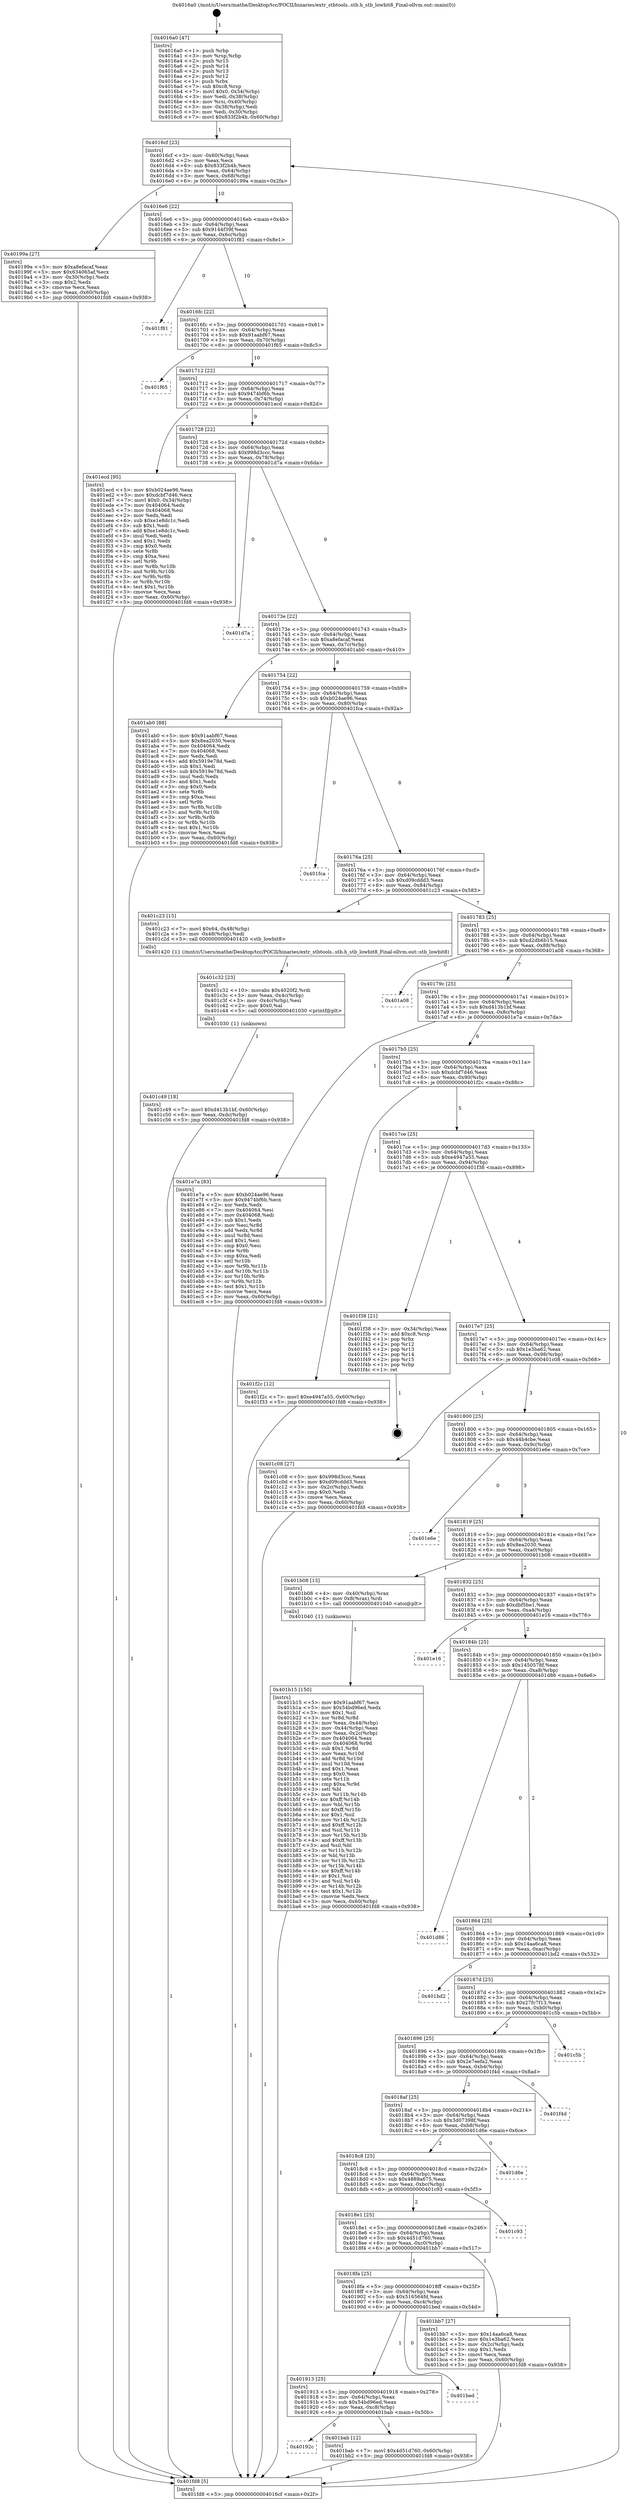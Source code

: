 digraph "0x4016a0" {
  label = "0x4016a0 (/mnt/c/Users/mathe/Desktop/tcc/POCII/binaries/extr_stbtools..stb.h_stb_lowbit8_Final-ollvm.out::main(0))"
  labelloc = "t"
  node[shape=record]

  Entry [label="",width=0.3,height=0.3,shape=circle,fillcolor=black,style=filled]
  "0x4016cf" [label="{
     0x4016cf [23]\l
     | [instrs]\l
     &nbsp;&nbsp;0x4016cf \<+3\>: mov -0x60(%rbp),%eax\l
     &nbsp;&nbsp;0x4016d2 \<+2\>: mov %eax,%ecx\l
     &nbsp;&nbsp;0x4016d4 \<+6\>: sub $0x833f2b4b,%ecx\l
     &nbsp;&nbsp;0x4016da \<+3\>: mov %eax,-0x64(%rbp)\l
     &nbsp;&nbsp;0x4016dd \<+3\>: mov %ecx,-0x68(%rbp)\l
     &nbsp;&nbsp;0x4016e0 \<+6\>: je 000000000040199a \<main+0x2fa\>\l
  }"]
  "0x40199a" [label="{
     0x40199a [27]\l
     | [instrs]\l
     &nbsp;&nbsp;0x40199a \<+5\>: mov $0xa8efacaf,%eax\l
     &nbsp;&nbsp;0x40199f \<+5\>: mov $0x634065af,%ecx\l
     &nbsp;&nbsp;0x4019a4 \<+3\>: mov -0x30(%rbp),%edx\l
     &nbsp;&nbsp;0x4019a7 \<+3\>: cmp $0x2,%edx\l
     &nbsp;&nbsp;0x4019aa \<+3\>: cmovne %ecx,%eax\l
     &nbsp;&nbsp;0x4019ad \<+3\>: mov %eax,-0x60(%rbp)\l
     &nbsp;&nbsp;0x4019b0 \<+5\>: jmp 0000000000401fd8 \<main+0x938\>\l
  }"]
  "0x4016e6" [label="{
     0x4016e6 [22]\l
     | [instrs]\l
     &nbsp;&nbsp;0x4016e6 \<+5\>: jmp 00000000004016eb \<main+0x4b\>\l
     &nbsp;&nbsp;0x4016eb \<+3\>: mov -0x64(%rbp),%eax\l
     &nbsp;&nbsp;0x4016ee \<+5\>: sub $0x9144f39f,%eax\l
     &nbsp;&nbsp;0x4016f3 \<+3\>: mov %eax,-0x6c(%rbp)\l
     &nbsp;&nbsp;0x4016f6 \<+6\>: je 0000000000401f81 \<main+0x8e1\>\l
  }"]
  "0x401fd8" [label="{
     0x401fd8 [5]\l
     | [instrs]\l
     &nbsp;&nbsp;0x401fd8 \<+5\>: jmp 00000000004016cf \<main+0x2f\>\l
  }"]
  "0x4016a0" [label="{
     0x4016a0 [47]\l
     | [instrs]\l
     &nbsp;&nbsp;0x4016a0 \<+1\>: push %rbp\l
     &nbsp;&nbsp;0x4016a1 \<+3\>: mov %rsp,%rbp\l
     &nbsp;&nbsp;0x4016a4 \<+2\>: push %r15\l
     &nbsp;&nbsp;0x4016a6 \<+2\>: push %r14\l
     &nbsp;&nbsp;0x4016a8 \<+2\>: push %r13\l
     &nbsp;&nbsp;0x4016aa \<+2\>: push %r12\l
     &nbsp;&nbsp;0x4016ac \<+1\>: push %rbx\l
     &nbsp;&nbsp;0x4016ad \<+7\>: sub $0xc8,%rsp\l
     &nbsp;&nbsp;0x4016b4 \<+7\>: movl $0x0,-0x34(%rbp)\l
     &nbsp;&nbsp;0x4016bb \<+3\>: mov %edi,-0x38(%rbp)\l
     &nbsp;&nbsp;0x4016be \<+4\>: mov %rsi,-0x40(%rbp)\l
     &nbsp;&nbsp;0x4016c2 \<+3\>: mov -0x38(%rbp),%edi\l
     &nbsp;&nbsp;0x4016c5 \<+3\>: mov %edi,-0x30(%rbp)\l
     &nbsp;&nbsp;0x4016c8 \<+7\>: movl $0x833f2b4b,-0x60(%rbp)\l
  }"]
  Exit [label="",width=0.3,height=0.3,shape=circle,fillcolor=black,style=filled,peripheries=2]
  "0x401f81" [label="{
     0x401f81\l
  }", style=dashed]
  "0x4016fc" [label="{
     0x4016fc [22]\l
     | [instrs]\l
     &nbsp;&nbsp;0x4016fc \<+5\>: jmp 0000000000401701 \<main+0x61\>\l
     &nbsp;&nbsp;0x401701 \<+3\>: mov -0x64(%rbp),%eax\l
     &nbsp;&nbsp;0x401704 \<+5\>: sub $0x91aabf67,%eax\l
     &nbsp;&nbsp;0x401709 \<+3\>: mov %eax,-0x70(%rbp)\l
     &nbsp;&nbsp;0x40170c \<+6\>: je 0000000000401f65 \<main+0x8c5\>\l
  }"]
  "0x401c49" [label="{
     0x401c49 [18]\l
     | [instrs]\l
     &nbsp;&nbsp;0x401c49 \<+7\>: movl $0xd413b1bf,-0x60(%rbp)\l
     &nbsp;&nbsp;0x401c50 \<+6\>: mov %eax,-0xdc(%rbp)\l
     &nbsp;&nbsp;0x401c56 \<+5\>: jmp 0000000000401fd8 \<main+0x938\>\l
  }"]
  "0x401f65" [label="{
     0x401f65\l
  }", style=dashed]
  "0x401712" [label="{
     0x401712 [22]\l
     | [instrs]\l
     &nbsp;&nbsp;0x401712 \<+5\>: jmp 0000000000401717 \<main+0x77\>\l
     &nbsp;&nbsp;0x401717 \<+3\>: mov -0x64(%rbp),%eax\l
     &nbsp;&nbsp;0x40171a \<+5\>: sub $0x9474bf6b,%eax\l
     &nbsp;&nbsp;0x40171f \<+3\>: mov %eax,-0x74(%rbp)\l
     &nbsp;&nbsp;0x401722 \<+6\>: je 0000000000401ecd \<main+0x82d\>\l
  }"]
  "0x401c32" [label="{
     0x401c32 [23]\l
     | [instrs]\l
     &nbsp;&nbsp;0x401c32 \<+10\>: movabs $0x4020f2,%rdi\l
     &nbsp;&nbsp;0x401c3c \<+3\>: mov %eax,-0x4c(%rbp)\l
     &nbsp;&nbsp;0x401c3f \<+3\>: mov -0x4c(%rbp),%esi\l
     &nbsp;&nbsp;0x401c42 \<+2\>: mov $0x0,%al\l
     &nbsp;&nbsp;0x401c44 \<+5\>: call 0000000000401030 \<printf@plt\>\l
     | [calls]\l
     &nbsp;&nbsp;0x401030 \{1\} (unknown)\l
  }"]
  "0x401ecd" [label="{
     0x401ecd [95]\l
     | [instrs]\l
     &nbsp;&nbsp;0x401ecd \<+5\>: mov $0xb024ae96,%eax\l
     &nbsp;&nbsp;0x401ed2 \<+5\>: mov $0xdcbf7d46,%ecx\l
     &nbsp;&nbsp;0x401ed7 \<+7\>: movl $0x0,-0x34(%rbp)\l
     &nbsp;&nbsp;0x401ede \<+7\>: mov 0x404064,%edx\l
     &nbsp;&nbsp;0x401ee5 \<+7\>: mov 0x404068,%esi\l
     &nbsp;&nbsp;0x401eec \<+2\>: mov %edx,%edi\l
     &nbsp;&nbsp;0x401eee \<+6\>: sub $0xe1e8dc1c,%edi\l
     &nbsp;&nbsp;0x401ef4 \<+3\>: sub $0x1,%edi\l
     &nbsp;&nbsp;0x401ef7 \<+6\>: add $0xe1e8dc1c,%edi\l
     &nbsp;&nbsp;0x401efd \<+3\>: imul %edi,%edx\l
     &nbsp;&nbsp;0x401f00 \<+3\>: and $0x1,%edx\l
     &nbsp;&nbsp;0x401f03 \<+3\>: cmp $0x0,%edx\l
     &nbsp;&nbsp;0x401f06 \<+4\>: sete %r8b\l
     &nbsp;&nbsp;0x401f0a \<+3\>: cmp $0xa,%esi\l
     &nbsp;&nbsp;0x401f0d \<+4\>: setl %r9b\l
     &nbsp;&nbsp;0x401f11 \<+3\>: mov %r8b,%r10b\l
     &nbsp;&nbsp;0x401f14 \<+3\>: and %r9b,%r10b\l
     &nbsp;&nbsp;0x401f17 \<+3\>: xor %r9b,%r8b\l
     &nbsp;&nbsp;0x401f1a \<+3\>: or %r8b,%r10b\l
     &nbsp;&nbsp;0x401f1d \<+4\>: test $0x1,%r10b\l
     &nbsp;&nbsp;0x401f21 \<+3\>: cmovne %ecx,%eax\l
     &nbsp;&nbsp;0x401f24 \<+3\>: mov %eax,-0x60(%rbp)\l
     &nbsp;&nbsp;0x401f27 \<+5\>: jmp 0000000000401fd8 \<main+0x938\>\l
  }"]
  "0x401728" [label="{
     0x401728 [22]\l
     | [instrs]\l
     &nbsp;&nbsp;0x401728 \<+5\>: jmp 000000000040172d \<main+0x8d\>\l
     &nbsp;&nbsp;0x40172d \<+3\>: mov -0x64(%rbp),%eax\l
     &nbsp;&nbsp;0x401730 \<+5\>: sub $0x998d3ccc,%eax\l
     &nbsp;&nbsp;0x401735 \<+3\>: mov %eax,-0x78(%rbp)\l
     &nbsp;&nbsp;0x401738 \<+6\>: je 0000000000401d7a \<main+0x6da\>\l
  }"]
  "0x40192c" [label="{
     0x40192c\l
  }", style=dashed]
  "0x401d7a" [label="{
     0x401d7a\l
  }", style=dashed]
  "0x40173e" [label="{
     0x40173e [22]\l
     | [instrs]\l
     &nbsp;&nbsp;0x40173e \<+5\>: jmp 0000000000401743 \<main+0xa3\>\l
     &nbsp;&nbsp;0x401743 \<+3\>: mov -0x64(%rbp),%eax\l
     &nbsp;&nbsp;0x401746 \<+5\>: sub $0xa8efacaf,%eax\l
     &nbsp;&nbsp;0x40174b \<+3\>: mov %eax,-0x7c(%rbp)\l
     &nbsp;&nbsp;0x40174e \<+6\>: je 0000000000401ab0 \<main+0x410\>\l
  }"]
  "0x401bab" [label="{
     0x401bab [12]\l
     | [instrs]\l
     &nbsp;&nbsp;0x401bab \<+7\>: movl $0x4d51d760,-0x60(%rbp)\l
     &nbsp;&nbsp;0x401bb2 \<+5\>: jmp 0000000000401fd8 \<main+0x938\>\l
  }"]
  "0x401ab0" [label="{
     0x401ab0 [88]\l
     | [instrs]\l
     &nbsp;&nbsp;0x401ab0 \<+5\>: mov $0x91aabf67,%eax\l
     &nbsp;&nbsp;0x401ab5 \<+5\>: mov $0x8ea2030,%ecx\l
     &nbsp;&nbsp;0x401aba \<+7\>: mov 0x404064,%edx\l
     &nbsp;&nbsp;0x401ac1 \<+7\>: mov 0x404068,%esi\l
     &nbsp;&nbsp;0x401ac8 \<+2\>: mov %edx,%edi\l
     &nbsp;&nbsp;0x401aca \<+6\>: add $0x5919e78d,%edi\l
     &nbsp;&nbsp;0x401ad0 \<+3\>: sub $0x1,%edi\l
     &nbsp;&nbsp;0x401ad3 \<+6\>: sub $0x5919e78d,%edi\l
     &nbsp;&nbsp;0x401ad9 \<+3\>: imul %edi,%edx\l
     &nbsp;&nbsp;0x401adc \<+3\>: and $0x1,%edx\l
     &nbsp;&nbsp;0x401adf \<+3\>: cmp $0x0,%edx\l
     &nbsp;&nbsp;0x401ae2 \<+4\>: sete %r8b\l
     &nbsp;&nbsp;0x401ae6 \<+3\>: cmp $0xa,%esi\l
     &nbsp;&nbsp;0x401ae9 \<+4\>: setl %r9b\l
     &nbsp;&nbsp;0x401aed \<+3\>: mov %r8b,%r10b\l
     &nbsp;&nbsp;0x401af0 \<+3\>: and %r9b,%r10b\l
     &nbsp;&nbsp;0x401af3 \<+3\>: xor %r9b,%r8b\l
     &nbsp;&nbsp;0x401af6 \<+3\>: or %r8b,%r10b\l
     &nbsp;&nbsp;0x401af9 \<+4\>: test $0x1,%r10b\l
     &nbsp;&nbsp;0x401afd \<+3\>: cmovne %ecx,%eax\l
     &nbsp;&nbsp;0x401b00 \<+3\>: mov %eax,-0x60(%rbp)\l
     &nbsp;&nbsp;0x401b03 \<+5\>: jmp 0000000000401fd8 \<main+0x938\>\l
  }"]
  "0x401754" [label="{
     0x401754 [22]\l
     | [instrs]\l
     &nbsp;&nbsp;0x401754 \<+5\>: jmp 0000000000401759 \<main+0xb9\>\l
     &nbsp;&nbsp;0x401759 \<+3\>: mov -0x64(%rbp),%eax\l
     &nbsp;&nbsp;0x40175c \<+5\>: sub $0xb024ae96,%eax\l
     &nbsp;&nbsp;0x401761 \<+3\>: mov %eax,-0x80(%rbp)\l
     &nbsp;&nbsp;0x401764 \<+6\>: je 0000000000401fca \<main+0x92a\>\l
  }"]
  "0x401913" [label="{
     0x401913 [25]\l
     | [instrs]\l
     &nbsp;&nbsp;0x401913 \<+5\>: jmp 0000000000401918 \<main+0x278\>\l
     &nbsp;&nbsp;0x401918 \<+3\>: mov -0x64(%rbp),%eax\l
     &nbsp;&nbsp;0x40191b \<+5\>: sub $0x54bd96ed,%eax\l
     &nbsp;&nbsp;0x401920 \<+6\>: mov %eax,-0xc8(%rbp)\l
     &nbsp;&nbsp;0x401926 \<+6\>: je 0000000000401bab \<main+0x50b\>\l
  }"]
  "0x401fca" [label="{
     0x401fca\l
  }", style=dashed]
  "0x40176a" [label="{
     0x40176a [25]\l
     | [instrs]\l
     &nbsp;&nbsp;0x40176a \<+5\>: jmp 000000000040176f \<main+0xcf\>\l
     &nbsp;&nbsp;0x40176f \<+3\>: mov -0x64(%rbp),%eax\l
     &nbsp;&nbsp;0x401772 \<+5\>: sub $0xd09cddd3,%eax\l
     &nbsp;&nbsp;0x401777 \<+6\>: mov %eax,-0x84(%rbp)\l
     &nbsp;&nbsp;0x40177d \<+6\>: je 0000000000401c23 \<main+0x583\>\l
  }"]
  "0x401bed" [label="{
     0x401bed\l
  }", style=dashed]
  "0x401c23" [label="{
     0x401c23 [15]\l
     | [instrs]\l
     &nbsp;&nbsp;0x401c23 \<+7\>: movl $0x64,-0x48(%rbp)\l
     &nbsp;&nbsp;0x401c2a \<+3\>: mov -0x48(%rbp),%edi\l
     &nbsp;&nbsp;0x401c2d \<+5\>: call 0000000000401420 \<stb_lowbit8\>\l
     | [calls]\l
     &nbsp;&nbsp;0x401420 \{1\} (/mnt/c/Users/mathe/Desktop/tcc/POCII/binaries/extr_stbtools..stb.h_stb_lowbit8_Final-ollvm.out::stb_lowbit8)\l
  }"]
  "0x401783" [label="{
     0x401783 [25]\l
     | [instrs]\l
     &nbsp;&nbsp;0x401783 \<+5\>: jmp 0000000000401788 \<main+0xe8\>\l
     &nbsp;&nbsp;0x401788 \<+3\>: mov -0x64(%rbp),%eax\l
     &nbsp;&nbsp;0x40178b \<+5\>: sub $0xd2db6b15,%eax\l
     &nbsp;&nbsp;0x401790 \<+6\>: mov %eax,-0x88(%rbp)\l
     &nbsp;&nbsp;0x401796 \<+6\>: je 0000000000401a08 \<main+0x368\>\l
  }"]
  "0x4018fa" [label="{
     0x4018fa [25]\l
     | [instrs]\l
     &nbsp;&nbsp;0x4018fa \<+5\>: jmp 00000000004018ff \<main+0x25f\>\l
     &nbsp;&nbsp;0x4018ff \<+3\>: mov -0x64(%rbp),%eax\l
     &nbsp;&nbsp;0x401902 \<+5\>: sub $0x516564fd,%eax\l
     &nbsp;&nbsp;0x401907 \<+6\>: mov %eax,-0xc4(%rbp)\l
     &nbsp;&nbsp;0x40190d \<+6\>: je 0000000000401bed \<main+0x54d\>\l
  }"]
  "0x401a08" [label="{
     0x401a08\l
  }", style=dashed]
  "0x40179c" [label="{
     0x40179c [25]\l
     | [instrs]\l
     &nbsp;&nbsp;0x40179c \<+5\>: jmp 00000000004017a1 \<main+0x101\>\l
     &nbsp;&nbsp;0x4017a1 \<+3\>: mov -0x64(%rbp),%eax\l
     &nbsp;&nbsp;0x4017a4 \<+5\>: sub $0xd413b1bf,%eax\l
     &nbsp;&nbsp;0x4017a9 \<+6\>: mov %eax,-0x8c(%rbp)\l
     &nbsp;&nbsp;0x4017af \<+6\>: je 0000000000401e7a \<main+0x7da\>\l
  }"]
  "0x401bb7" [label="{
     0x401bb7 [27]\l
     | [instrs]\l
     &nbsp;&nbsp;0x401bb7 \<+5\>: mov $0x14aa6ca8,%eax\l
     &nbsp;&nbsp;0x401bbc \<+5\>: mov $0x1e3ba62,%ecx\l
     &nbsp;&nbsp;0x401bc1 \<+3\>: mov -0x2c(%rbp),%edx\l
     &nbsp;&nbsp;0x401bc4 \<+3\>: cmp $0x1,%edx\l
     &nbsp;&nbsp;0x401bc7 \<+3\>: cmovl %ecx,%eax\l
     &nbsp;&nbsp;0x401bca \<+3\>: mov %eax,-0x60(%rbp)\l
     &nbsp;&nbsp;0x401bcd \<+5\>: jmp 0000000000401fd8 \<main+0x938\>\l
  }"]
  "0x401e7a" [label="{
     0x401e7a [83]\l
     | [instrs]\l
     &nbsp;&nbsp;0x401e7a \<+5\>: mov $0xb024ae96,%eax\l
     &nbsp;&nbsp;0x401e7f \<+5\>: mov $0x9474bf6b,%ecx\l
     &nbsp;&nbsp;0x401e84 \<+2\>: xor %edx,%edx\l
     &nbsp;&nbsp;0x401e86 \<+7\>: mov 0x404064,%esi\l
     &nbsp;&nbsp;0x401e8d \<+7\>: mov 0x404068,%edi\l
     &nbsp;&nbsp;0x401e94 \<+3\>: sub $0x1,%edx\l
     &nbsp;&nbsp;0x401e97 \<+3\>: mov %esi,%r8d\l
     &nbsp;&nbsp;0x401e9a \<+3\>: add %edx,%r8d\l
     &nbsp;&nbsp;0x401e9d \<+4\>: imul %r8d,%esi\l
     &nbsp;&nbsp;0x401ea1 \<+3\>: and $0x1,%esi\l
     &nbsp;&nbsp;0x401ea4 \<+3\>: cmp $0x0,%esi\l
     &nbsp;&nbsp;0x401ea7 \<+4\>: sete %r9b\l
     &nbsp;&nbsp;0x401eab \<+3\>: cmp $0xa,%edi\l
     &nbsp;&nbsp;0x401eae \<+4\>: setl %r10b\l
     &nbsp;&nbsp;0x401eb2 \<+3\>: mov %r9b,%r11b\l
     &nbsp;&nbsp;0x401eb5 \<+3\>: and %r10b,%r11b\l
     &nbsp;&nbsp;0x401eb8 \<+3\>: xor %r10b,%r9b\l
     &nbsp;&nbsp;0x401ebb \<+3\>: or %r9b,%r11b\l
     &nbsp;&nbsp;0x401ebe \<+4\>: test $0x1,%r11b\l
     &nbsp;&nbsp;0x401ec2 \<+3\>: cmovne %ecx,%eax\l
     &nbsp;&nbsp;0x401ec5 \<+3\>: mov %eax,-0x60(%rbp)\l
     &nbsp;&nbsp;0x401ec8 \<+5\>: jmp 0000000000401fd8 \<main+0x938\>\l
  }"]
  "0x4017b5" [label="{
     0x4017b5 [25]\l
     | [instrs]\l
     &nbsp;&nbsp;0x4017b5 \<+5\>: jmp 00000000004017ba \<main+0x11a\>\l
     &nbsp;&nbsp;0x4017ba \<+3\>: mov -0x64(%rbp),%eax\l
     &nbsp;&nbsp;0x4017bd \<+5\>: sub $0xdcbf7d46,%eax\l
     &nbsp;&nbsp;0x4017c2 \<+6\>: mov %eax,-0x90(%rbp)\l
     &nbsp;&nbsp;0x4017c8 \<+6\>: je 0000000000401f2c \<main+0x88c\>\l
  }"]
  "0x4018e1" [label="{
     0x4018e1 [25]\l
     | [instrs]\l
     &nbsp;&nbsp;0x4018e1 \<+5\>: jmp 00000000004018e6 \<main+0x246\>\l
     &nbsp;&nbsp;0x4018e6 \<+3\>: mov -0x64(%rbp),%eax\l
     &nbsp;&nbsp;0x4018e9 \<+5\>: sub $0x4d51d760,%eax\l
     &nbsp;&nbsp;0x4018ee \<+6\>: mov %eax,-0xc0(%rbp)\l
     &nbsp;&nbsp;0x4018f4 \<+6\>: je 0000000000401bb7 \<main+0x517\>\l
  }"]
  "0x401f2c" [label="{
     0x401f2c [12]\l
     | [instrs]\l
     &nbsp;&nbsp;0x401f2c \<+7\>: movl $0xe4947a55,-0x60(%rbp)\l
     &nbsp;&nbsp;0x401f33 \<+5\>: jmp 0000000000401fd8 \<main+0x938\>\l
  }"]
  "0x4017ce" [label="{
     0x4017ce [25]\l
     | [instrs]\l
     &nbsp;&nbsp;0x4017ce \<+5\>: jmp 00000000004017d3 \<main+0x133\>\l
     &nbsp;&nbsp;0x4017d3 \<+3\>: mov -0x64(%rbp),%eax\l
     &nbsp;&nbsp;0x4017d6 \<+5\>: sub $0xe4947a55,%eax\l
     &nbsp;&nbsp;0x4017db \<+6\>: mov %eax,-0x94(%rbp)\l
     &nbsp;&nbsp;0x4017e1 \<+6\>: je 0000000000401f38 \<main+0x898\>\l
  }"]
  "0x401c93" [label="{
     0x401c93\l
  }", style=dashed]
  "0x401f38" [label="{
     0x401f38 [21]\l
     | [instrs]\l
     &nbsp;&nbsp;0x401f38 \<+3\>: mov -0x34(%rbp),%eax\l
     &nbsp;&nbsp;0x401f3b \<+7\>: add $0xc8,%rsp\l
     &nbsp;&nbsp;0x401f42 \<+1\>: pop %rbx\l
     &nbsp;&nbsp;0x401f43 \<+2\>: pop %r12\l
     &nbsp;&nbsp;0x401f45 \<+2\>: pop %r13\l
     &nbsp;&nbsp;0x401f47 \<+2\>: pop %r14\l
     &nbsp;&nbsp;0x401f49 \<+2\>: pop %r15\l
     &nbsp;&nbsp;0x401f4b \<+1\>: pop %rbp\l
     &nbsp;&nbsp;0x401f4c \<+1\>: ret\l
  }"]
  "0x4017e7" [label="{
     0x4017e7 [25]\l
     | [instrs]\l
     &nbsp;&nbsp;0x4017e7 \<+5\>: jmp 00000000004017ec \<main+0x14c\>\l
     &nbsp;&nbsp;0x4017ec \<+3\>: mov -0x64(%rbp),%eax\l
     &nbsp;&nbsp;0x4017ef \<+5\>: sub $0x1e3ba62,%eax\l
     &nbsp;&nbsp;0x4017f4 \<+6\>: mov %eax,-0x98(%rbp)\l
     &nbsp;&nbsp;0x4017fa \<+6\>: je 0000000000401c08 \<main+0x568\>\l
  }"]
  "0x4018c8" [label="{
     0x4018c8 [25]\l
     | [instrs]\l
     &nbsp;&nbsp;0x4018c8 \<+5\>: jmp 00000000004018cd \<main+0x22d\>\l
     &nbsp;&nbsp;0x4018cd \<+3\>: mov -0x64(%rbp),%eax\l
     &nbsp;&nbsp;0x4018d0 \<+5\>: sub $0x4889a675,%eax\l
     &nbsp;&nbsp;0x4018d5 \<+6\>: mov %eax,-0xbc(%rbp)\l
     &nbsp;&nbsp;0x4018db \<+6\>: je 0000000000401c93 \<main+0x5f3\>\l
  }"]
  "0x401c08" [label="{
     0x401c08 [27]\l
     | [instrs]\l
     &nbsp;&nbsp;0x401c08 \<+5\>: mov $0x998d3ccc,%eax\l
     &nbsp;&nbsp;0x401c0d \<+5\>: mov $0xd09cddd3,%ecx\l
     &nbsp;&nbsp;0x401c12 \<+3\>: mov -0x2c(%rbp),%edx\l
     &nbsp;&nbsp;0x401c15 \<+3\>: cmp $0x0,%edx\l
     &nbsp;&nbsp;0x401c18 \<+3\>: cmove %ecx,%eax\l
     &nbsp;&nbsp;0x401c1b \<+3\>: mov %eax,-0x60(%rbp)\l
     &nbsp;&nbsp;0x401c1e \<+5\>: jmp 0000000000401fd8 \<main+0x938\>\l
  }"]
  "0x401800" [label="{
     0x401800 [25]\l
     | [instrs]\l
     &nbsp;&nbsp;0x401800 \<+5\>: jmp 0000000000401805 \<main+0x165\>\l
     &nbsp;&nbsp;0x401805 \<+3\>: mov -0x64(%rbp),%eax\l
     &nbsp;&nbsp;0x401808 \<+5\>: sub $0x44b4cbe,%eax\l
     &nbsp;&nbsp;0x40180d \<+6\>: mov %eax,-0x9c(%rbp)\l
     &nbsp;&nbsp;0x401813 \<+6\>: je 0000000000401e6e \<main+0x7ce\>\l
  }"]
  "0x401d6e" [label="{
     0x401d6e\l
  }", style=dashed]
  "0x401e6e" [label="{
     0x401e6e\l
  }", style=dashed]
  "0x401819" [label="{
     0x401819 [25]\l
     | [instrs]\l
     &nbsp;&nbsp;0x401819 \<+5\>: jmp 000000000040181e \<main+0x17e\>\l
     &nbsp;&nbsp;0x40181e \<+3\>: mov -0x64(%rbp),%eax\l
     &nbsp;&nbsp;0x401821 \<+5\>: sub $0x8ea2030,%eax\l
     &nbsp;&nbsp;0x401826 \<+6\>: mov %eax,-0xa0(%rbp)\l
     &nbsp;&nbsp;0x40182c \<+6\>: je 0000000000401b08 \<main+0x468\>\l
  }"]
  "0x4018af" [label="{
     0x4018af [25]\l
     | [instrs]\l
     &nbsp;&nbsp;0x4018af \<+5\>: jmp 00000000004018b4 \<main+0x214\>\l
     &nbsp;&nbsp;0x4018b4 \<+3\>: mov -0x64(%rbp),%eax\l
     &nbsp;&nbsp;0x4018b7 \<+5\>: sub $0x3d07398f,%eax\l
     &nbsp;&nbsp;0x4018bc \<+6\>: mov %eax,-0xb8(%rbp)\l
     &nbsp;&nbsp;0x4018c2 \<+6\>: je 0000000000401d6e \<main+0x6ce\>\l
  }"]
  "0x401b08" [label="{
     0x401b08 [13]\l
     | [instrs]\l
     &nbsp;&nbsp;0x401b08 \<+4\>: mov -0x40(%rbp),%rax\l
     &nbsp;&nbsp;0x401b0c \<+4\>: mov 0x8(%rax),%rdi\l
     &nbsp;&nbsp;0x401b10 \<+5\>: call 0000000000401040 \<atoi@plt\>\l
     | [calls]\l
     &nbsp;&nbsp;0x401040 \{1\} (unknown)\l
  }"]
  "0x401832" [label="{
     0x401832 [25]\l
     | [instrs]\l
     &nbsp;&nbsp;0x401832 \<+5\>: jmp 0000000000401837 \<main+0x197\>\l
     &nbsp;&nbsp;0x401837 \<+3\>: mov -0x64(%rbp),%eax\l
     &nbsp;&nbsp;0x40183a \<+5\>: sub $0xdbf5be1,%eax\l
     &nbsp;&nbsp;0x40183f \<+6\>: mov %eax,-0xa4(%rbp)\l
     &nbsp;&nbsp;0x401845 \<+6\>: je 0000000000401e16 \<main+0x776\>\l
  }"]
  "0x401b15" [label="{
     0x401b15 [150]\l
     | [instrs]\l
     &nbsp;&nbsp;0x401b15 \<+5\>: mov $0x91aabf67,%ecx\l
     &nbsp;&nbsp;0x401b1a \<+5\>: mov $0x54bd96ed,%edx\l
     &nbsp;&nbsp;0x401b1f \<+3\>: mov $0x1,%sil\l
     &nbsp;&nbsp;0x401b22 \<+3\>: xor %r8d,%r8d\l
     &nbsp;&nbsp;0x401b25 \<+3\>: mov %eax,-0x44(%rbp)\l
     &nbsp;&nbsp;0x401b28 \<+3\>: mov -0x44(%rbp),%eax\l
     &nbsp;&nbsp;0x401b2b \<+3\>: mov %eax,-0x2c(%rbp)\l
     &nbsp;&nbsp;0x401b2e \<+7\>: mov 0x404064,%eax\l
     &nbsp;&nbsp;0x401b35 \<+8\>: mov 0x404068,%r9d\l
     &nbsp;&nbsp;0x401b3d \<+4\>: sub $0x1,%r8d\l
     &nbsp;&nbsp;0x401b41 \<+3\>: mov %eax,%r10d\l
     &nbsp;&nbsp;0x401b44 \<+3\>: add %r8d,%r10d\l
     &nbsp;&nbsp;0x401b47 \<+4\>: imul %r10d,%eax\l
     &nbsp;&nbsp;0x401b4b \<+3\>: and $0x1,%eax\l
     &nbsp;&nbsp;0x401b4e \<+3\>: cmp $0x0,%eax\l
     &nbsp;&nbsp;0x401b51 \<+4\>: sete %r11b\l
     &nbsp;&nbsp;0x401b55 \<+4\>: cmp $0xa,%r9d\l
     &nbsp;&nbsp;0x401b59 \<+3\>: setl %bl\l
     &nbsp;&nbsp;0x401b5c \<+3\>: mov %r11b,%r14b\l
     &nbsp;&nbsp;0x401b5f \<+4\>: xor $0xff,%r14b\l
     &nbsp;&nbsp;0x401b63 \<+3\>: mov %bl,%r15b\l
     &nbsp;&nbsp;0x401b66 \<+4\>: xor $0xff,%r15b\l
     &nbsp;&nbsp;0x401b6a \<+4\>: xor $0x1,%sil\l
     &nbsp;&nbsp;0x401b6e \<+3\>: mov %r14b,%r12b\l
     &nbsp;&nbsp;0x401b71 \<+4\>: and $0xff,%r12b\l
     &nbsp;&nbsp;0x401b75 \<+3\>: and %sil,%r11b\l
     &nbsp;&nbsp;0x401b78 \<+3\>: mov %r15b,%r13b\l
     &nbsp;&nbsp;0x401b7b \<+4\>: and $0xff,%r13b\l
     &nbsp;&nbsp;0x401b7f \<+3\>: and %sil,%bl\l
     &nbsp;&nbsp;0x401b82 \<+3\>: or %r11b,%r12b\l
     &nbsp;&nbsp;0x401b85 \<+3\>: or %bl,%r13b\l
     &nbsp;&nbsp;0x401b88 \<+3\>: xor %r13b,%r12b\l
     &nbsp;&nbsp;0x401b8b \<+3\>: or %r15b,%r14b\l
     &nbsp;&nbsp;0x401b8e \<+4\>: xor $0xff,%r14b\l
     &nbsp;&nbsp;0x401b92 \<+4\>: or $0x1,%sil\l
     &nbsp;&nbsp;0x401b96 \<+3\>: and %sil,%r14b\l
     &nbsp;&nbsp;0x401b99 \<+3\>: or %r14b,%r12b\l
     &nbsp;&nbsp;0x401b9c \<+4\>: test $0x1,%r12b\l
     &nbsp;&nbsp;0x401ba0 \<+3\>: cmovne %edx,%ecx\l
     &nbsp;&nbsp;0x401ba3 \<+3\>: mov %ecx,-0x60(%rbp)\l
     &nbsp;&nbsp;0x401ba6 \<+5\>: jmp 0000000000401fd8 \<main+0x938\>\l
  }"]
  "0x401f4d" [label="{
     0x401f4d\l
  }", style=dashed]
  "0x401e16" [label="{
     0x401e16\l
  }", style=dashed]
  "0x40184b" [label="{
     0x40184b [25]\l
     | [instrs]\l
     &nbsp;&nbsp;0x40184b \<+5\>: jmp 0000000000401850 \<main+0x1b0\>\l
     &nbsp;&nbsp;0x401850 \<+3\>: mov -0x64(%rbp),%eax\l
     &nbsp;&nbsp;0x401853 \<+5\>: sub $0x1450578f,%eax\l
     &nbsp;&nbsp;0x401858 \<+6\>: mov %eax,-0xa8(%rbp)\l
     &nbsp;&nbsp;0x40185e \<+6\>: je 0000000000401d86 \<main+0x6e6\>\l
  }"]
  "0x401896" [label="{
     0x401896 [25]\l
     | [instrs]\l
     &nbsp;&nbsp;0x401896 \<+5\>: jmp 000000000040189b \<main+0x1fb\>\l
     &nbsp;&nbsp;0x40189b \<+3\>: mov -0x64(%rbp),%eax\l
     &nbsp;&nbsp;0x40189e \<+5\>: sub $0x2e7eefa2,%eax\l
     &nbsp;&nbsp;0x4018a3 \<+6\>: mov %eax,-0xb4(%rbp)\l
     &nbsp;&nbsp;0x4018a9 \<+6\>: je 0000000000401f4d \<main+0x8ad\>\l
  }"]
  "0x401d86" [label="{
     0x401d86\l
  }", style=dashed]
  "0x401864" [label="{
     0x401864 [25]\l
     | [instrs]\l
     &nbsp;&nbsp;0x401864 \<+5\>: jmp 0000000000401869 \<main+0x1c9\>\l
     &nbsp;&nbsp;0x401869 \<+3\>: mov -0x64(%rbp),%eax\l
     &nbsp;&nbsp;0x40186c \<+5\>: sub $0x14aa6ca8,%eax\l
     &nbsp;&nbsp;0x401871 \<+6\>: mov %eax,-0xac(%rbp)\l
     &nbsp;&nbsp;0x401877 \<+6\>: je 0000000000401bd2 \<main+0x532\>\l
  }"]
  "0x401c5b" [label="{
     0x401c5b\l
  }", style=dashed]
  "0x401bd2" [label="{
     0x401bd2\l
  }", style=dashed]
  "0x40187d" [label="{
     0x40187d [25]\l
     | [instrs]\l
     &nbsp;&nbsp;0x40187d \<+5\>: jmp 0000000000401882 \<main+0x1e2\>\l
     &nbsp;&nbsp;0x401882 \<+3\>: mov -0x64(%rbp),%eax\l
     &nbsp;&nbsp;0x401885 \<+5\>: sub $0x27fc7f13,%eax\l
     &nbsp;&nbsp;0x40188a \<+6\>: mov %eax,-0xb0(%rbp)\l
     &nbsp;&nbsp;0x401890 \<+6\>: je 0000000000401c5b \<main+0x5bb\>\l
  }"]
  Entry -> "0x4016a0" [label=" 1"]
  "0x4016cf" -> "0x40199a" [label=" 1"]
  "0x4016cf" -> "0x4016e6" [label=" 10"]
  "0x40199a" -> "0x401fd8" [label=" 1"]
  "0x4016a0" -> "0x4016cf" [label=" 1"]
  "0x401fd8" -> "0x4016cf" [label=" 10"]
  "0x401f38" -> Exit [label=" 1"]
  "0x4016e6" -> "0x401f81" [label=" 0"]
  "0x4016e6" -> "0x4016fc" [label=" 10"]
  "0x401f2c" -> "0x401fd8" [label=" 1"]
  "0x4016fc" -> "0x401f65" [label=" 0"]
  "0x4016fc" -> "0x401712" [label=" 10"]
  "0x401ecd" -> "0x401fd8" [label=" 1"]
  "0x401712" -> "0x401ecd" [label=" 1"]
  "0x401712" -> "0x401728" [label=" 9"]
  "0x401e7a" -> "0x401fd8" [label=" 1"]
  "0x401728" -> "0x401d7a" [label=" 0"]
  "0x401728" -> "0x40173e" [label=" 9"]
  "0x401c49" -> "0x401fd8" [label=" 1"]
  "0x40173e" -> "0x401ab0" [label=" 1"]
  "0x40173e" -> "0x401754" [label=" 8"]
  "0x401ab0" -> "0x401fd8" [label=" 1"]
  "0x401c32" -> "0x401c49" [label=" 1"]
  "0x401754" -> "0x401fca" [label=" 0"]
  "0x401754" -> "0x40176a" [label=" 8"]
  "0x401c08" -> "0x401fd8" [label=" 1"]
  "0x40176a" -> "0x401c23" [label=" 1"]
  "0x40176a" -> "0x401783" [label=" 7"]
  "0x401bb7" -> "0x401fd8" [label=" 1"]
  "0x401783" -> "0x401a08" [label=" 0"]
  "0x401783" -> "0x40179c" [label=" 7"]
  "0x401913" -> "0x40192c" [label=" 0"]
  "0x40179c" -> "0x401e7a" [label=" 1"]
  "0x40179c" -> "0x4017b5" [label=" 6"]
  "0x401913" -> "0x401bab" [label=" 1"]
  "0x4017b5" -> "0x401f2c" [label=" 1"]
  "0x4017b5" -> "0x4017ce" [label=" 5"]
  "0x4018fa" -> "0x401913" [label=" 1"]
  "0x4017ce" -> "0x401f38" [label=" 1"]
  "0x4017ce" -> "0x4017e7" [label=" 4"]
  "0x4018fa" -> "0x401bed" [label=" 0"]
  "0x4017e7" -> "0x401c08" [label=" 1"]
  "0x4017e7" -> "0x401800" [label=" 3"]
  "0x4018e1" -> "0x4018fa" [label=" 1"]
  "0x401800" -> "0x401e6e" [label=" 0"]
  "0x401800" -> "0x401819" [label=" 3"]
  "0x4018e1" -> "0x401bb7" [label=" 1"]
  "0x401819" -> "0x401b08" [label=" 1"]
  "0x401819" -> "0x401832" [label=" 2"]
  "0x401b08" -> "0x401b15" [label=" 1"]
  "0x401b15" -> "0x401fd8" [label=" 1"]
  "0x4018c8" -> "0x4018e1" [label=" 2"]
  "0x401832" -> "0x401e16" [label=" 0"]
  "0x401832" -> "0x40184b" [label=" 2"]
  "0x4018c8" -> "0x401c93" [label=" 0"]
  "0x40184b" -> "0x401d86" [label=" 0"]
  "0x40184b" -> "0x401864" [label=" 2"]
  "0x4018af" -> "0x4018c8" [label=" 2"]
  "0x401864" -> "0x401bd2" [label=" 0"]
  "0x401864" -> "0x40187d" [label=" 2"]
  "0x4018af" -> "0x401d6e" [label=" 0"]
  "0x40187d" -> "0x401c5b" [label=" 0"]
  "0x40187d" -> "0x401896" [label=" 2"]
  "0x401bab" -> "0x401fd8" [label=" 1"]
  "0x401896" -> "0x401f4d" [label=" 0"]
  "0x401896" -> "0x4018af" [label=" 2"]
  "0x401c23" -> "0x401c32" [label=" 1"]
}
